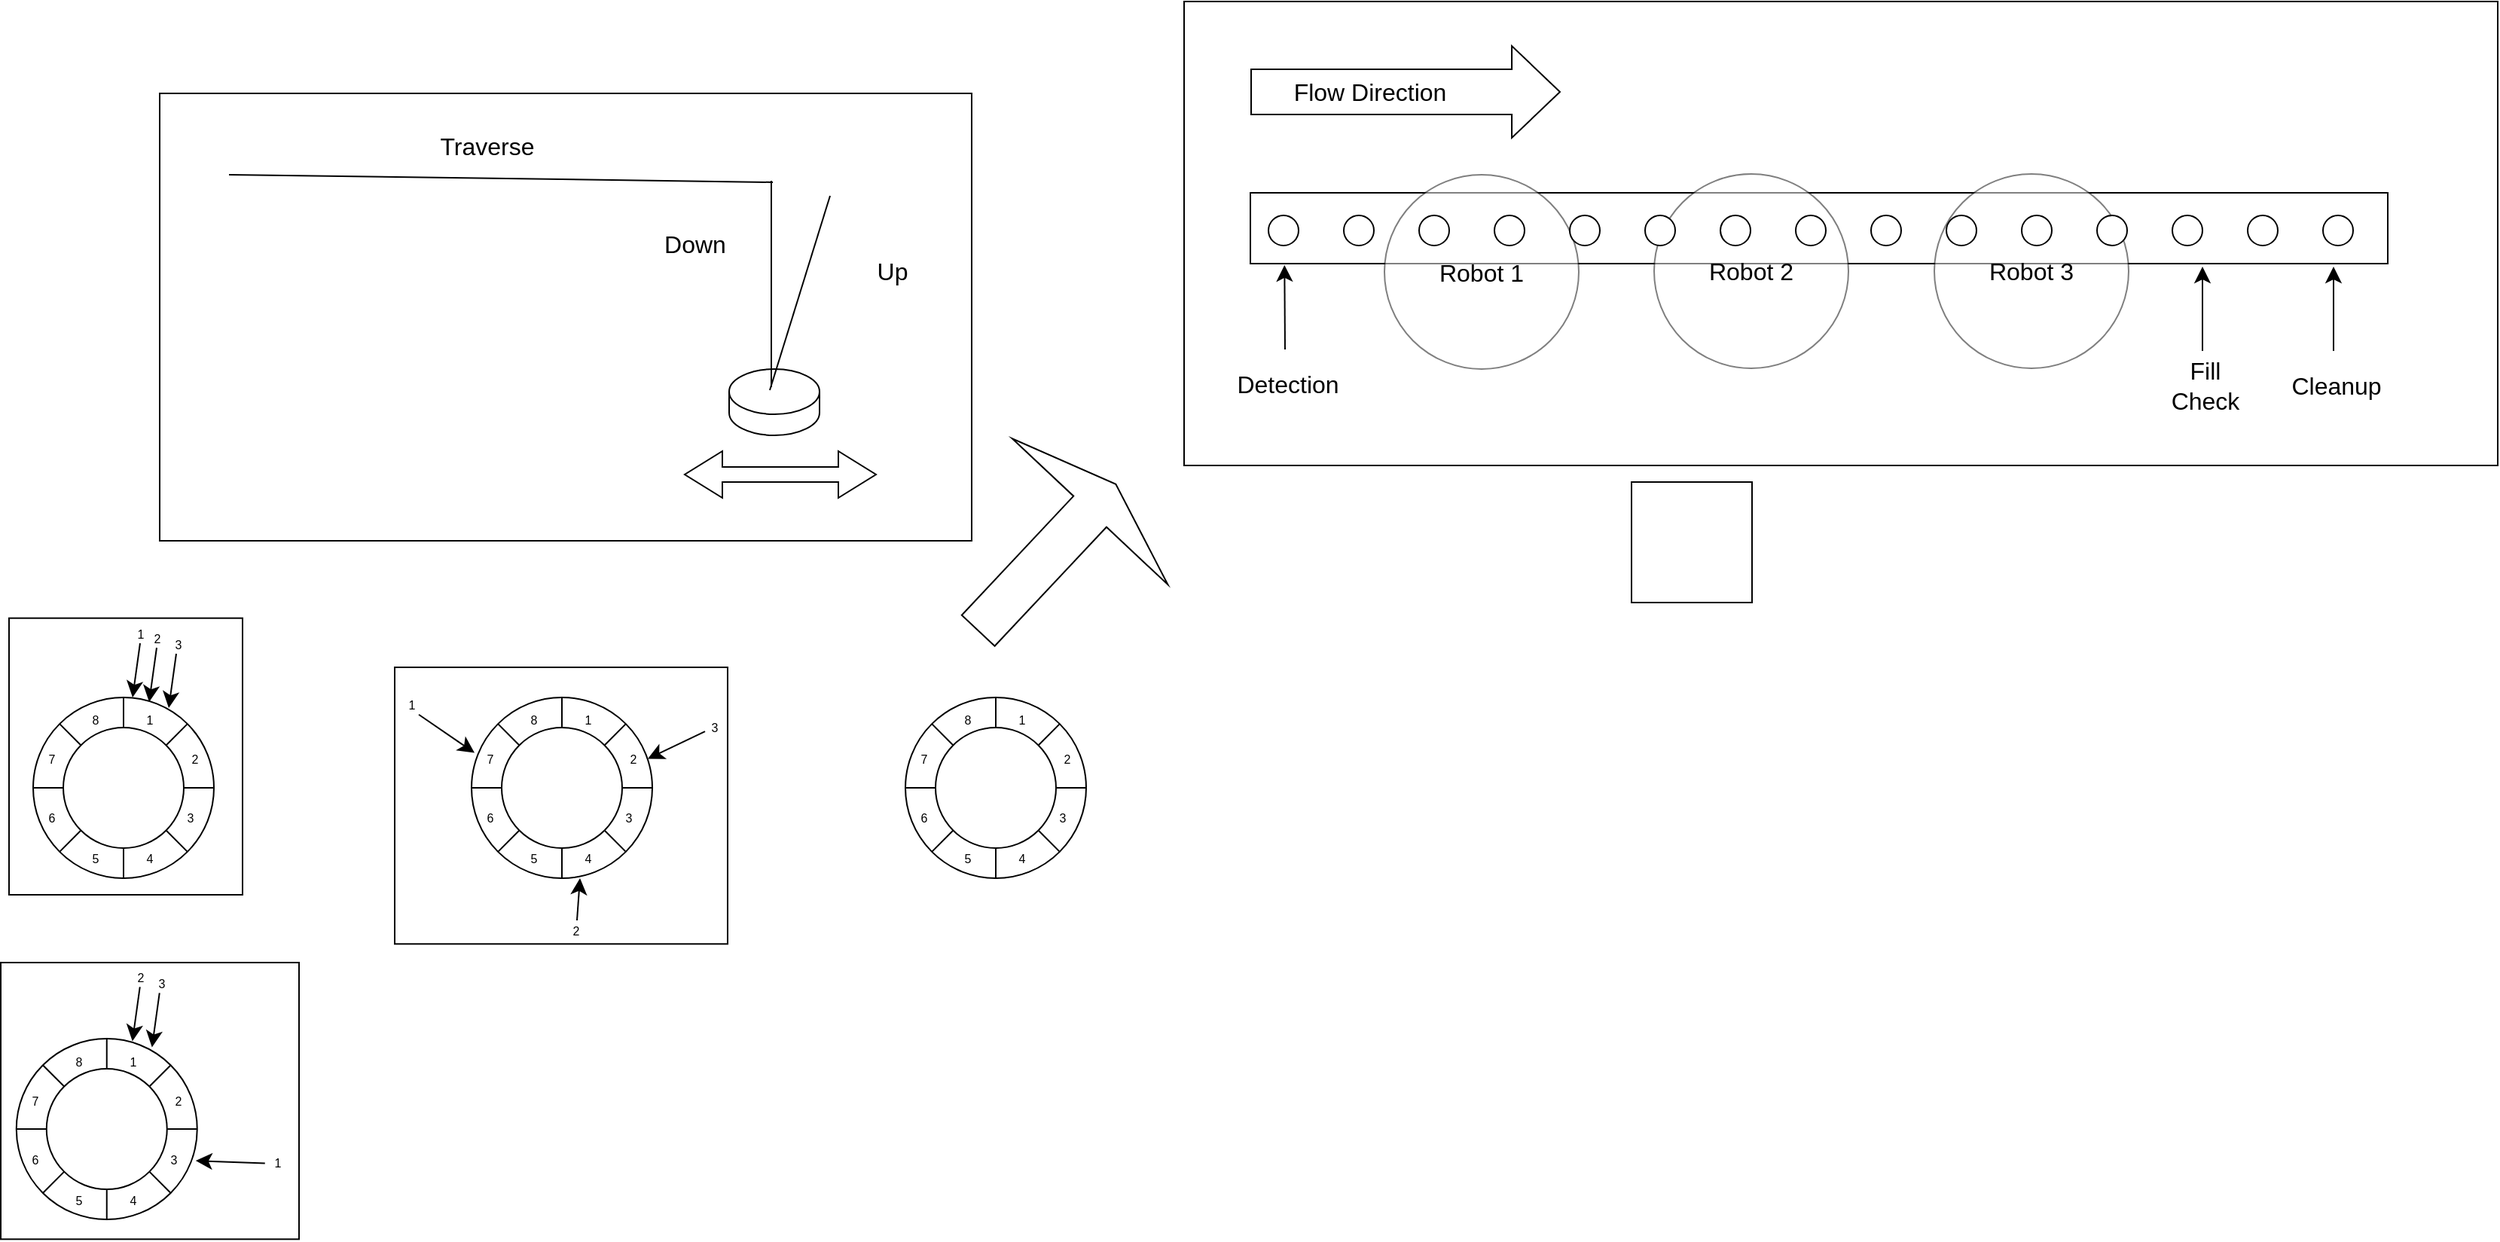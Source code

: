 <mxfile version="21.6.5" type="device">
  <diagram name="Page-1" id="5Xli3TA7FPF2vmAdpTPI">
    <mxGraphModel dx="1715" dy="966" grid="0" gridSize="10" guides="1" tooltips="1" connect="1" arrows="1" fold="1" page="0" pageScale="1" pageWidth="1100" pageHeight="850" math="0" shadow="0">
      <root>
        <mxCell id="0" />
        <mxCell id="1" parent="0" />
        <mxCell id="8mlJLfbpaPkKjLBRqVDz-180" value="" style="rounded=0;whiteSpace=wrap;html=1;fontSize=16;fillColor=#FFFFFF;" vertex="1" parent="1">
          <mxGeometry x="-351" y="-1" width="539" height="297" as="geometry" />
        </mxCell>
        <mxCell id="8mlJLfbpaPkKjLBRqVDz-178" value="" style="rounded=0;whiteSpace=wrap;html=1;fontSize=16;fillColor=#ffffff;" vertex="1" parent="1">
          <mxGeometry x="-195" y="380" width="221" height="183.65" as="geometry" />
        </mxCell>
        <mxCell id="8mlJLfbpaPkKjLBRqVDz-177" value="" style="rounded=0;whiteSpace=wrap;html=1;fontSize=16;fillColor=#ffffff;" vertex="1" parent="1">
          <mxGeometry x="-456.5" y="576" width="198" height="183.65" as="geometry" />
        </mxCell>
        <mxCell id="8mlJLfbpaPkKjLBRqVDz-176" value="" style="rounded=0;whiteSpace=wrap;html=1;fontSize=16;fillColor=#ffffff;" vertex="1" parent="1">
          <mxGeometry x="-451" y="347.35" width="155" height="183.65" as="geometry" />
        </mxCell>
        <mxCell id="8mlJLfbpaPkKjLBRqVDz-175" value="" style="rounded=0;whiteSpace=wrap;html=1;fontSize=16;" vertex="1" parent="1">
          <mxGeometry x="329" y="-62" width="872" height="308" as="geometry" />
        </mxCell>
        <mxCell id="8mlJLfbpaPkKjLBRqVDz-2" value="" style="ellipse;whiteSpace=wrap;html=1;aspect=fixed;fontSize=16;" vertex="1" parent="1">
          <mxGeometry x="-435" y="400" width="120" height="120" as="geometry" />
        </mxCell>
        <mxCell id="8j5Ed2XjUoe-OwGtXJB8-7" value="" style="shape=cylinder3;whiteSpace=wrap;html=1;boundedLbl=1;backgroundOutline=1;size=15;fontSize=16;fillColor=#FFFFFF;strokeColor=#000000;" parent="1" vertex="1">
          <mxGeometry x="27" y="182" width="60" height="44" as="geometry" />
        </mxCell>
        <mxCell id="8j5Ed2XjUoe-OwGtXJB8-1" value="" style="endArrow=none;html=1;rounded=0;fontSize=12;startSize=8;endSize=8;curved=1;strokeColor=#000000;" parent="1" edge="1">
          <mxGeometry width="50" height="50" relative="1" as="geometry">
            <mxPoint x="-305" y="53" as="sourcePoint" />
            <mxPoint x="56" y="58" as="targetPoint" />
          </mxGeometry>
        </mxCell>
        <mxCell id="8j5Ed2XjUoe-OwGtXJB8-2" value="" style="endArrow=none;html=1;rounded=0;fontSize=12;startSize=8;endSize=8;curved=1;strokeColor=#000000;" parent="1" edge="1">
          <mxGeometry width="50" height="50" relative="1" as="geometry">
            <mxPoint x="55" y="194" as="sourcePoint" />
            <mxPoint x="55" y="57" as="targetPoint" />
          </mxGeometry>
        </mxCell>
        <mxCell id="8j5Ed2XjUoe-OwGtXJB8-3" value="" style="endArrow=none;html=1;rounded=0;fontSize=12;startSize=8;endSize=8;curved=1;strokeColor=#000000;" parent="1" edge="1">
          <mxGeometry width="50" height="50" relative="1" as="geometry">
            <mxPoint x="54" y="196" as="sourcePoint" />
            <mxPoint x="94" y="67" as="targetPoint" />
          </mxGeometry>
        </mxCell>
        <mxCell id="8j5Ed2XjUoe-OwGtXJB8-4" value="Traverse" style="text;html=1;align=center;verticalAlign=middle;whiteSpace=wrap;rounded=0;fontSize=16;fontColor=#000000;" parent="1" vertex="1">
          <mxGeometry x="-195" y="19" width="123" height="30" as="geometry" />
        </mxCell>
        <mxCell id="8j5Ed2XjUoe-OwGtXJB8-5" value="Down" style="text;html=1;align=center;verticalAlign=middle;whiteSpace=wrap;rounded=0;fontSize=16;fontColor=#000000;" parent="1" vertex="1">
          <mxGeometry x="-57" y="84" width="123" height="30" as="geometry" />
        </mxCell>
        <mxCell id="8j5Ed2XjUoe-OwGtXJB8-6" value="Up" style="text;html=1;align=center;verticalAlign=middle;whiteSpace=wrap;rounded=0;fontSize=16;fontColor=#000000;" parent="1" vertex="1">
          <mxGeometry x="74" y="102" width="123" height="30" as="geometry" />
        </mxCell>
        <mxCell id="8j5Ed2XjUoe-OwGtXJB8-8" value="" style="shape=flexArrow;endArrow=classic;startArrow=classic;html=1;rounded=0;fontSize=12;startSize=8;endSize=8;curved=1;strokeColor=#000000;" parent="1" edge="1">
          <mxGeometry width="100" height="100" relative="1" as="geometry">
            <mxPoint x="-3" y="252" as="sourcePoint" />
            <mxPoint x="125" y="252" as="targetPoint" />
          </mxGeometry>
        </mxCell>
        <mxCell id="8mlJLfbpaPkKjLBRqVDz-1" value="" style="ellipse;whiteSpace=wrap;html=1;aspect=fixed;fontSize=16;" vertex="1" parent="1">
          <mxGeometry x="-415" y="420" width="80" height="80" as="geometry" />
        </mxCell>
        <mxCell id="8mlJLfbpaPkKjLBRqVDz-3" value="" style="endArrow=none;html=1;rounded=0;fontSize=12;startSize=8;endSize=8;curved=1;" edge="1" parent="1" source="8mlJLfbpaPkKjLBRqVDz-1">
          <mxGeometry width="50" height="50" relative="1" as="geometry">
            <mxPoint x="-425" y="450" as="sourcePoint" />
            <mxPoint x="-375" y="400" as="targetPoint" />
          </mxGeometry>
        </mxCell>
        <mxCell id="8mlJLfbpaPkKjLBRqVDz-4" style="edgeStyle=none;curved=1;rounded=0;orthogonalLoop=1;jettySize=auto;html=1;exitX=0.5;exitY=0;exitDx=0;exitDy=0;fontSize=12;startSize=8;endSize=8;" edge="1" parent="1" source="8mlJLfbpaPkKjLBRqVDz-2" target="8mlJLfbpaPkKjLBRqVDz-2">
          <mxGeometry relative="1" as="geometry" />
        </mxCell>
        <mxCell id="8mlJLfbpaPkKjLBRqVDz-5" value="" style="endArrow=none;html=1;rounded=0;fontSize=12;startSize=8;endSize=8;curved=1;entryX=1;entryY=0;entryDx=0;entryDy=0;exitX=1;exitY=0;exitDx=0;exitDy=0;" edge="1" parent="1" source="8mlJLfbpaPkKjLBRqVDz-1" target="8mlJLfbpaPkKjLBRqVDz-2">
          <mxGeometry width="50" height="50" relative="1" as="geometry">
            <mxPoint x="-365" y="430" as="sourcePoint" />
            <mxPoint x="-365" y="410" as="targetPoint" />
          </mxGeometry>
        </mxCell>
        <mxCell id="8mlJLfbpaPkKjLBRqVDz-6" value="" style="endArrow=none;html=1;rounded=0;fontSize=12;startSize=8;endSize=8;curved=1;exitX=1;exitY=0.5;exitDx=0;exitDy=0;entryX=1;entryY=0.5;entryDx=0;entryDy=0;" edge="1" parent="1" source="8mlJLfbpaPkKjLBRqVDz-1" target="8mlJLfbpaPkKjLBRqVDz-2">
          <mxGeometry width="50" height="50" relative="1" as="geometry">
            <mxPoint x="-355" y="440" as="sourcePoint" />
            <mxPoint x="-355" y="420" as="targetPoint" />
          </mxGeometry>
        </mxCell>
        <mxCell id="8mlJLfbpaPkKjLBRqVDz-7" value="" style="endArrow=none;html=1;rounded=0;fontSize=12;startSize=8;endSize=8;curved=1;exitX=0.5;exitY=1;exitDx=0;exitDy=0;entryX=0.5;entryY=1;entryDx=0;entryDy=0;" edge="1" parent="1" source="8mlJLfbpaPkKjLBRqVDz-2" target="8mlJLfbpaPkKjLBRqVDz-1">
          <mxGeometry width="50" height="50" relative="1" as="geometry">
            <mxPoint x="-345" y="450" as="sourcePoint" />
            <mxPoint x="-345" y="430" as="targetPoint" />
          </mxGeometry>
        </mxCell>
        <mxCell id="8mlJLfbpaPkKjLBRqVDz-8" value="" style="endArrow=none;html=1;rounded=0;fontSize=12;startSize=8;endSize=8;curved=1;exitX=1;exitY=1;exitDx=0;exitDy=0;" edge="1" parent="1" source="8mlJLfbpaPkKjLBRqVDz-2" target="8mlJLfbpaPkKjLBRqVDz-1">
          <mxGeometry width="50" height="50" relative="1" as="geometry">
            <mxPoint x="-335" y="460" as="sourcePoint" />
            <mxPoint x="-335" y="440" as="targetPoint" />
          </mxGeometry>
        </mxCell>
        <mxCell id="8mlJLfbpaPkKjLBRqVDz-9" value="" style="endArrow=none;html=1;rounded=0;fontSize=12;startSize=8;endSize=8;curved=1;entryX=0;entryY=1;entryDx=0;entryDy=0;exitX=0;exitY=1;exitDx=0;exitDy=0;" edge="1" parent="1" source="8mlJLfbpaPkKjLBRqVDz-1" target="8mlJLfbpaPkKjLBRqVDz-2">
          <mxGeometry width="50" height="50" relative="1" as="geometry">
            <mxPoint x="-325" y="470" as="sourcePoint" />
            <mxPoint x="-325" y="450" as="targetPoint" />
          </mxGeometry>
        </mxCell>
        <mxCell id="8mlJLfbpaPkKjLBRqVDz-10" value="" style="endArrow=none;html=1;rounded=0;fontSize=12;startSize=8;endSize=8;curved=1;entryX=0;entryY=0.5;entryDx=0;entryDy=0;exitX=0;exitY=0.5;exitDx=0;exitDy=0;" edge="1" parent="1" source="8mlJLfbpaPkKjLBRqVDz-2" target="8mlJLfbpaPkKjLBRqVDz-1">
          <mxGeometry width="50" height="50" relative="1" as="geometry">
            <mxPoint x="-315" y="480" as="sourcePoint" />
            <mxPoint x="-315" y="460" as="targetPoint" />
          </mxGeometry>
        </mxCell>
        <mxCell id="8mlJLfbpaPkKjLBRqVDz-11" value="" style="endArrow=none;html=1;rounded=0;fontSize=12;startSize=8;endSize=8;curved=1;entryX=0;entryY=0;entryDx=0;entryDy=0;" edge="1" parent="1" source="8mlJLfbpaPkKjLBRqVDz-1" target="8mlJLfbpaPkKjLBRqVDz-2">
          <mxGeometry width="50" height="50" relative="1" as="geometry">
            <mxPoint x="-305" y="490" as="sourcePoint" />
            <mxPoint x="-305" y="470" as="targetPoint" />
          </mxGeometry>
        </mxCell>
        <mxCell id="8mlJLfbpaPkKjLBRqVDz-12" value="" style="endArrow=classic;html=1;rounded=0;fontSize=12;startSize=8;endSize=8;curved=1;strokeColor=#000000;" edge="1" parent="1">
          <mxGeometry width="50" height="50" relative="1" as="geometry">
            <mxPoint x="-364" y="364" as="sourcePoint" />
            <mxPoint x="-369" y="400" as="targetPoint" />
          </mxGeometry>
        </mxCell>
        <mxCell id="8mlJLfbpaPkKjLBRqVDz-124" value="1" style="edgeLabel;html=1;align=center;verticalAlign=middle;resizable=0;points=[];fontSize=8;fontColor=#000000;labelBackgroundColor=#ffffff;" vertex="1" connectable="0" parent="8mlJLfbpaPkKjLBRqVDz-12">
          <mxGeometry x="-0.63" relative="1" as="geometry">
            <mxPoint x="1" y="-13" as="offset" />
          </mxGeometry>
        </mxCell>
        <mxCell id="8mlJLfbpaPkKjLBRqVDz-13" value="" style="endArrow=classic;html=1;rounded=0;fontSize=12;startSize=8;endSize=8;curved=1;strokeColor=#000000;" edge="1" parent="1">
          <mxGeometry width="50" height="50" relative="1" as="geometry">
            <mxPoint x="-353" y="367" as="sourcePoint" />
            <mxPoint x="-358" y="403" as="targetPoint" />
          </mxGeometry>
        </mxCell>
        <mxCell id="8mlJLfbpaPkKjLBRqVDz-123" value="2" style="edgeLabel;html=1;align=center;verticalAlign=middle;resizable=0;points=[];fontSize=8;fontColor=#000000;labelBackgroundColor=#ffffff;" vertex="1" connectable="0" parent="8mlJLfbpaPkKjLBRqVDz-13">
          <mxGeometry x="-0.707" relative="1" as="geometry">
            <mxPoint x="1" y="-12" as="offset" />
          </mxGeometry>
        </mxCell>
        <mxCell id="8mlJLfbpaPkKjLBRqVDz-14" value="" style="endArrow=classic;html=1;rounded=0;fontSize=12;startSize=8;endSize=8;curved=1;strokeColor=#000000;" edge="1" parent="1">
          <mxGeometry width="50" height="50" relative="1" as="geometry">
            <mxPoint x="-340" y="371" as="sourcePoint" />
            <mxPoint x="-345" y="407" as="targetPoint" />
          </mxGeometry>
        </mxCell>
        <mxCell id="8mlJLfbpaPkKjLBRqVDz-91" value="3" style="edgeLabel;html=1;align=center;verticalAlign=middle;resizable=0;points=[];fontSize=8;fontColor=#000000;labelBackgroundColor=#ffffff;" vertex="1" connectable="0" parent="8mlJLfbpaPkKjLBRqVDz-14">
          <mxGeometry x="-0.514" relative="1" as="geometry">
            <mxPoint x="2" y="-15" as="offset" />
          </mxGeometry>
        </mxCell>
        <mxCell id="8mlJLfbpaPkKjLBRqVDz-15" value="&lt;p style=&quot;line-height: 100%;&quot;&gt;&lt;font style=&quot;font-size: 8px;&quot;&gt;1&lt;/font&gt;&lt;/p&gt;" style="text;html=1;strokeColor=none;fillColor=none;align=center;verticalAlign=middle;whiteSpace=wrap;rounded=0;fontSize=16;" vertex="1" parent="1">
          <mxGeometry x="-370" y="403" width="25" height="22" as="geometry" />
        </mxCell>
        <mxCell id="8mlJLfbpaPkKjLBRqVDz-16" value="&lt;p style=&quot;line-height: 100%;&quot;&gt;&lt;font style=&quot;font-size: 8px;&quot;&gt;2&lt;/font&gt;&lt;/p&gt;" style="text;html=1;strokeColor=none;fillColor=none;align=center;verticalAlign=middle;whiteSpace=wrap;rounded=0;fontSize=16;" vertex="1" parent="1">
          <mxGeometry x="-340" y="429" width="25" height="22" as="geometry" />
        </mxCell>
        <mxCell id="8mlJLfbpaPkKjLBRqVDz-17" value="&lt;p style=&quot;line-height: 100%;&quot;&gt;&lt;font style=&quot;font-size: 8px;&quot;&gt;3&lt;/font&gt;&lt;/p&gt;" style="text;html=1;strokeColor=none;fillColor=none;align=center;verticalAlign=middle;whiteSpace=wrap;rounded=0;fontSize=16;" vertex="1" parent="1">
          <mxGeometry x="-343" y="468" width="25" height="22" as="geometry" />
        </mxCell>
        <mxCell id="8mlJLfbpaPkKjLBRqVDz-18" value="&lt;p style=&quot;line-height: 100%;&quot;&gt;&lt;font style=&quot;font-size: 8px;&quot;&gt;4&lt;/font&gt;&lt;/p&gt;" style="text;html=1;strokeColor=none;fillColor=none;align=center;verticalAlign=middle;whiteSpace=wrap;rounded=0;fontSize=16;" vertex="1" parent="1">
          <mxGeometry x="-370" y="495" width="25" height="22" as="geometry" />
        </mxCell>
        <mxCell id="8mlJLfbpaPkKjLBRqVDz-19" value="&lt;p style=&quot;line-height: 100%;&quot;&gt;&lt;font style=&quot;font-size: 8px;&quot;&gt;5&lt;/font&gt;&lt;/p&gt;" style="text;html=1;strokeColor=none;fillColor=none;align=center;verticalAlign=middle;whiteSpace=wrap;rounded=0;fontSize=16;" vertex="1" parent="1">
          <mxGeometry x="-406" y="495" width="25" height="22" as="geometry" />
        </mxCell>
        <mxCell id="8mlJLfbpaPkKjLBRqVDz-20" value="&lt;p style=&quot;line-height: 100%;&quot;&gt;&lt;font style=&quot;font-size: 8px;&quot;&gt;6&lt;/font&gt;&lt;/p&gt;" style="text;html=1;strokeColor=none;fillColor=none;align=center;verticalAlign=middle;whiteSpace=wrap;rounded=0;fontSize=16;" vertex="1" parent="1">
          <mxGeometry x="-435" y="468" width="25" height="22" as="geometry" />
        </mxCell>
        <mxCell id="8mlJLfbpaPkKjLBRqVDz-21" value="&lt;p style=&quot;line-height: 100%;&quot;&gt;&lt;font style=&quot;font-size: 8px;&quot;&gt;7&lt;/font&gt;&lt;/p&gt;" style="text;html=1;strokeColor=none;fillColor=none;align=center;verticalAlign=middle;whiteSpace=wrap;rounded=0;fontSize=16;" vertex="1" parent="1">
          <mxGeometry x="-435" y="429" width="25" height="22" as="geometry" />
        </mxCell>
        <mxCell id="8mlJLfbpaPkKjLBRqVDz-22" value="&lt;p style=&quot;line-height: 100%;&quot;&gt;&lt;font style=&quot;font-size: 8px;&quot;&gt;8&lt;/font&gt;&lt;/p&gt;" style="text;html=1;strokeColor=none;fillColor=none;align=center;verticalAlign=middle;whiteSpace=wrap;rounded=0;fontSize=16;" vertex="1" parent="1">
          <mxGeometry x="-406" y="403" width="25" height="22" as="geometry" />
        </mxCell>
        <mxCell id="8mlJLfbpaPkKjLBRqVDz-23" value="" style="ellipse;whiteSpace=wrap;html=1;aspect=fixed;fontSize=16;" vertex="1" parent="1">
          <mxGeometry x="-446.12" y="626.54" width="120" height="120" as="geometry" />
        </mxCell>
        <mxCell id="8mlJLfbpaPkKjLBRqVDz-24" value="" style="ellipse;whiteSpace=wrap;html=1;aspect=fixed;fontSize=16;" vertex="1" parent="1">
          <mxGeometry x="-426.12" y="646.54" width="80" height="80" as="geometry" />
        </mxCell>
        <mxCell id="8mlJLfbpaPkKjLBRqVDz-25" value="" style="endArrow=none;html=1;rounded=0;fontSize=12;startSize=8;endSize=8;curved=1;" edge="1" parent="1" source="8mlJLfbpaPkKjLBRqVDz-24">
          <mxGeometry width="50" height="50" relative="1" as="geometry">
            <mxPoint x="-436.12" y="676.54" as="sourcePoint" />
            <mxPoint x="-386.12" y="626.54" as="targetPoint" />
          </mxGeometry>
        </mxCell>
        <mxCell id="8mlJLfbpaPkKjLBRqVDz-27" value="" style="endArrow=none;html=1;rounded=0;fontSize=12;startSize=8;endSize=8;curved=1;entryX=1;entryY=0;entryDx=0;entryDy=0;exitX=1;exitY=0;exitDx=0;exitDy=0;" edge="1" parent="1" source="8mlJLfbpaPkKjLBRqVDz-24" target="8mlJLfbpaPkKjLBRqVDz-23">
          <mxGeometry width="50" height="50" relative="1" as="geometry">
            <mxPoint x="-376.12" y="656.54" as="sourcePoint" />
            <mxPoint x="-376.12" y="636.54" as="targetPoint" />
          </mxGeometry>
        </mxCell>
        <mxCell id="8mlJLfbpaPkKjLBRqVDz-28" value="" style="endArrow=none;html=1;rounded=0;fontSize=12;startSize=8;endSize=8;curved=1;exitX=1;exitY=0.5;exitDx=0;exitDy=0;entryX=1;entryY=0.5;entryDx=0;entryDy=0;" edge="1" parent="1" source="8mlJLfbpaPkKjLBRqVDz-24" target="8mlJLfbpaPkKjLBRqVDz-23">
          <mxGeometry width="50" height="50" relative="1" as="geometry">
            <mxPoint x="-366.12" y="666.54" as="sourcePoint" />
            <mxPoint x="-366.12" y="646.54" as="targetPoint" />
          </mxGeometry>
        </mxCell>
        <mxCell id="8mlJLfbpaPkKjLBRqVDz-29" value="" style="endArrow=none;html=1;rounded=0;fontSize=12;startSize=8;endSize=8;curved=1;exitX=0.5;exitY=1;exitDx=0;exitDy=0;entryX=0.5;entryY=1;entryDx=0;entryDy=0;" edge="1" parent="1" source="8mlJLfbpaPkKjLBRqVDz-23" target="8mlJLfbpaPkKjLBRqVDz-24">
          <mxGeometry width="50" height="50" relative="1" as="geometry">
            <mxPoint x="-356.12" y="676.54" as="sourcePoint" />
            <mxPoint x="-356.12" y="656.54" as="targetPoint" />
          </mxGeometry>
        </mxCell>
        <mxCell id="8mlJLfbpaPkKjLBRqVDz-30" value="" style="endArrow=none;html=1;rounded=0;fontSize=12;startSize=8;endSize=8;curved=1;exitX=1;exitY=1;exitDx=0;exitDy=0;" edge="1" parent="1" source="8mlJLfbpaPkKjLBRqVDz-23" target="8mlJLfbpaPkKjLBRqVDz-24">
          <mxGeometry width="50" height="50" relative="1" as="geometry">
            <mxPoint x="-346.12" y="686.54" as="sourcePoint" />
            <mxPoint x="-346.12" y="666.54" as="targetPoint" />
          </mxGeometry>
        </mxCell>
        <mxCell id="8mlJLfbpaPkKjLBRqVDz-31" value="" style="endArrow=none;html=1;rounded=0;fontSize=12;startSize=8;endSize=8;curved=1;entryX=0;entryY=1;entryDx=0;entryDy=0;exitX=0;exitY=1;exitDx=0;exitDy=0;" edge="1" parent="1" source="8mlJLfbpaPkKjLBRqVDz-24" target="8mlJLfbpaPkKjLBRqVDz-23">
          <mxGeometry width="50" height="50" relative="1" as="geometry">
            <mxPoint x="-336.12" y="696.54" as="sourcePoint" />
            <mxPoint x="-336.12" y="676.54" as="targetPoint" />
          </mxGeometry>
        </mxCell>
        <mxCell id="8mlJLfbpaPkKjLBRqVDz-32" value="" style="endArrow=none;html=1;rounded=0;fontSize=12;startSize=8;endSize=8;curved=1;entryX=0;entryY=0.5;entryDx=0;entryDy=0;exitX=0;exitY=0.5;exitDx=0;exitDy=0;" edge="1" parent="1" source="8mlJLfbpaPkKjLBRqVDz-23" target="8mlJLfbpaPkKjLBRqVDz-24">
          <mxGeometry width="50" height="50" relative="1" as="geometry">
            <mxPoint x="-326.12" y="706.54" as="sourcePoint" />
            <mxPoint x="-326.12" y="686.54" as="targetPoint" />
          </mxGeometry>
        </mxCell>
        <mxCell id="8mlJLfbpaPkKjLBRqVDz-33" value="" style="endArrow=none;html=1;rounded=0;fontSize=12;startSize=8;endSize=8;curved=1;entryX=0;entryY=0;entryDx=0;entryDy=0;" edge="1" parent="1" source="8mlJLfbpaPkKjLBRqVDz-24" target="8mlJLfbpaPkKjLBRqVDz-23">
          <mxGeometry width="50" height="50" relative="1" as="geometry">
            <mxPoint x="-316.12" y="716.54" as="sourcePoint" />
            <mxPoint x="-316.12" y="696.54" as="targetPoint" />
          </mxGeometry>
        </mxCell>
        <mxCell id="8mlJLfbpaPkKjLBRqVDz-37" value="&lt;p style=&quot;line-height: 100%;&quot;&gt;&lt;font style=&quot;font-size: 8px;&quot;&gt;1&lt;/font&gt;&lt;/p&gt;" style="text;html=1;strokeColor=none;fillColor=none;align=center;verticalAlign=middle;whiteSpace=wrap;rounded=0;fontSize=16;" vertex="1" parent="1">
          <mxGeometry x="-381.12" y="629.54" width="25" height="22" as="geometry" />
        </mxCell>
        <mxCell id="8mlJLfbpaPkKjLBRqVDz-38" value="&lt;p style=&quot;line-height: 100%;&quot;&gt;&lt;font style=&quot;font-size: 8px;&quot;&gt;2&lt;/font&gt;&lt;/p&gt;" style="text;html=1;strokeColor=none;fillColor=none;align=center;verticalAlign=middle;whiteSpace=wrap;rounded=0;fontSize=16;" vertex="1" parent="1">
          <mxGeometry x="-351.12" y="655.54" width="25" height="22" as="geometry" />
        </mxCell>
        <mxCell id="8mlJLfbpaPkKjLBRqVDz-39" value="&lt;p style=&quot;line-height: 100%;&quot;&gt;&lt;font style=&quot;font-size: 8px;&quot;&gt;3&lt;/font&gt;&lt;/p&gt;" style="text;html=1;strokeColor=none;fillColor=none;align=center;verticalAlign=middle;whiteSpace=wrap;rounded=0;fontSize=16;" vertex="1" parent="1">
          <mxGeometry x="-354.12" y="694.54" width="25" height="22" as="geometry" />
        </mxCell>
        <mxCell id="8mlJLfbpaPkKjLBRqVDz-40" value="&lt;p style=&quot;line-height: 100%;&quot;&gt;&lt;font style=&quot;font-size: 8px;&quot;&gt;4&lt;/font&gt;&lt;/p&gt;" style="text;html=1;strokeColor=none;fillColor=none;align=center;verticalAlign=middle;whiteSpace=wrap;rounded=0;fontSize=16;" vertex="1" parent="1">
          <mxGeometry x="-381.12" y="721.54" width="25" height="22" as="geometry" />
        </mxCell>
        <mxCell id="8mlJLfbpaPkKjLBRqVDz-41" value="&lt;p style=&quot;line-height: 100%;&quot;&gt;&lt;font style=&quot;font-size: 8px;&quot;&gt;5&lt;/font&gt;&lt;/p&gt;" style="text;html=1;strokeColor=none;fillColor=none;align=center;verticalAlign=middle;whiteSpace=wrap;rounded=0;fontSize=16;" vertex="1" parent="1">
          <mxGeometry x="-417.12" y="721.54" width="25" height="22" as="geometry" />
        </mxCell>
        <mxCell id="8mlJLfbpaPkKjLBRqVDz-42" value="&lt;p style=&quot;line-height: 100%;&quot;&gt;&lt;font style=&quot;font-size: 8px;&quot;&gt;6&lt;/font&gt;&lt;/p&gt;" style="text;html=1;strokeColor=none;fillColor=none;align=center;verticalAlign=middle;whiteSpace=wrap;rounded=0;fontSize=16;" vertex="1" parent="1">
          <mxGeometry x="-446.12" y="694.54" width="25" height="22" as="geometry" />
        </mxCell>
        <mxCell id="8mlJLfbpaPkKjLBRqVDz-43" value="&lt;p style=&quot;line-height: 100%;&quot;&gt;&lt;font style=&quot;font-size: 8px;&quot;&gt;7&lt;/font&gt;&lt;/p&gt;" style="text;html=1;strokeColor=none;fillColor=none;align=center;verticalAlign=middle;whiteSpace=wrap;rounded=0;fontSize=16;" vertex="1" parent="1">
          <mxGeometry x="-446.12" y="655.54" width="25" height="22" as="geometry" />
        </mxCell>
        <mxCell id="8mlJLfbpaPkKjLBRqVDz-44" value="&lt;p style=&quot;line-height: 100%;&quot;&gt;&lt;font style=&quot;font-size: 8px;&quot;&gt;8&lt;/font&gt;&lt;/p&gt;" style="text;html=1;strokeColor=none;fillColor=none;align=center;verticalAlign=middle;whiteSpace=wrap;rounded=0;fontSize=16;" vertex="1" parent="1">
          <mxGeometry x="-417.12" y="629.54" width="25" height="22" as="geometry" />
        </mxCell>
        <mxCell id="8mlJLfbpaPkKjLBRqVDz-45" value="" style="ellipse;whiteSpace=wrap;html=1;aspect=fixed;fontSize=16;" vertex="1" parent="1">
          <mxGeometry x="-144" y="400" width="120" height="120" as="geometry" />
        </mxCell>
        <mxCell id="8mlJLfbpaPkKjLBRqVDz-46" value="" style="ellipse;whiteSpace=wrap;html=1;aspect=fixed;fontSize=16;" vertex="1" parent="1">
          <mxGeometry x="-124" y="420" width="80" height="80" as="geometry" />
        </mxCell>
        <mxCell id="8mlJLfbpaPkKjLBRqVDz-47" value="" style="endArrow=none;html=1;rounded=0;fontSize=12;startSize=8;endSize=8;curved=1;" edge="1" parent="1" source="8mlJLfbpaPkKjLBRqVDz-46">
          <mxGeometry width="50" height="50" relative="1" as="geometry">
            <mxPoint x="-134" y="450" as="sourcePoint" />
            <mxPoint x="-84" y="400" as="targetPoint" />
          </mxGeometry>
        </mxCell>
        <mxCell id="8mlJLfbpaPkKjLBRqVDz-49" value="" style="endArrow=none;html=1;rounded=0;fontSize=12;startSize=8;endSize=8;curved=1;entryX=1;entryY=0;entryDx=0;entryDy=0;exitX=1;exitY=0;exitDx=0;exitDy=0;" edge="1" parent="1" source="8mlJLfbpaPkKjLBRqVDz-46" target="8mlJLfbpaPkKjLBRqVDz-45">
          <mxGeometry width="50" height="50" relative="1" as="geometry">
            <mxPoint x="-74" y="430" as="sourcePoint" />
            <mxPoint x="-74" y="410" as="targetPoint" />
          </mxGeometry>
        </mxCell>
        <mxCell id="8mlJLfbpaPkKjLBRqVDz-50" value="" style="endArrow=none;html=1;rounded=0;fontSize=12;startSize=8;endSize=8;curved=1;exitX=1;exitY=0.5;exitDx=0;exitDy=0;entryX=1;entryY=0.5;entryDx=0;entryDy=0;" edge="1" parent="1" source="8mlJLfbpaPkKjLBRqVDz-46" target="8mlJLfbpaPkKjLBRqVDz-45">
          <mxGeometry width="50" height="50" relative="1" as="geometry">
            <mxPoint x="-64" y="440" as="sourcePoint" />
            <mxPoint x="-64" y="420" as="targetPoint" />
          </mxGeometry>
        </mxCell>
        <mxCell id="8mlJLfbpaPkKjLBRqVDz-51" value="" style="endArrow=none;html=1;rounded=0;fontSize=12;startSize=8;endSize=8;curved=1;exitX=0.5;exitY=1;exitDx=0;exitDy=0;entryX=0.5;entryY=1;entryDx=0;entryDy=0;" edge="1" parent="1" source="8mlJLfbpaPkKjLBRqVDz-45" target="8mlJLfbpaPkKjLBRqVDz-46">
          <mxGeometry width="50" height="50" relative="1" as="geometry">
            <mxPoint x="-54" y="450" as="sourcePoint" />
            <mxPoint x="-54" y="430" as="targetPoint" />
          </mxGeometry>
        </mxCell>
        <mxCell id="8mlJLfbpaPkKjLBRqVDz-52" value="" style="endArrow=none;html=1;rounded=0;fontSize=12;startSize=8;endSize=8;curved=1;exitX=1;exitY=1;exitDx=0;exitDy=0;" edge="1" parent="1" source="8mlJLfbpaPkKjLBRqVDz-45" target="8mlJLfbpaPkKjLBRqVDz-46">
          <mxGeometry width="50" height="50" relative="1" as="geometry">
            <mxPoint x="-44" y="460" as="sourcePoint" />
            <mxPoint x="-44" y="440" as="targetPoint" />
          </mxGeometry>
        </mxCell>
        <mxCell id="8mlJLfbpaPkKjLBRqVDz-53" value="" style="endArrow=none;html=1;rounded=0;fontSize=12;startSize=8;endSize=8;curved=1;entryX=0;entryY=1;entryDx=0;entryDy=0;exitX=0;exitY=1;exitDx=0;exitDy=0;" edge="1" parent="1" source="8mlJLfbpaPkKjLBRqVDz-46" target="8mlJLfbpaPkKjLBRqVDz-45">
          <mxGeometry width="50" height="50" relative="1" as="geometry">
            <mxPoint x="-34" y="470" as="sourcePoint" />
            <mxPoint x="-34" y="450" as="targetPoint" />
          </mxGeometry>
        </mxCell>
        <mxCell id="8mlJLfbpaPkKjLBRqVDz-54" value="" style="endArrow=none;html=1;rounded=0;fontSize=12;startSize=8;endSize=8;curved=1;entryX=0;entryY=0.5;entryDx=0;entryDy=0;exitX=0;exitY=0.5;exitDx=0;exitDy=0;" edge="1" parent="1" source="8mlJLfbpaPkKjLBRqVDz-45" target="8mlJLfbpaPkKjLBRqVDz-46">
          <mxGeometry width="50" height="50" relative="1" as="geometry">
            <mxPoint x="-24" y="480" as="sourcePoint" />
            <mxPoint x="-24" y="460" as="targetPoint" />
          </mxGeometry>
        </mxCell>
        <mxCell id="8mlJLfbpaPkKjLBRqVDz-55" value="" style="endArrow=none;html=1;rounded=0;fontSize=12;startSize=8;endSize=8;curved=1;entryX=0;entryY=0;entryDx=0;entryDy=0;" edge="1" parent="1" source="8mlJLfbpaPkKjLBRqVDz-46" target="8mlJLfbpaPkKjLBRqVDz-45">
          <mxGeometry width="50" height="50" relative="1" as="geometry">
            <mxPoint x="-14" y="490" as="sourcePoint" />
            <mxPoint x="-14" y="470" as="targetPoint" />
          </mxGeometry>
        </mxCell>
        <mxCell id="8mlJLfbpaPkKjLBRqVDz-59" value="&lt;p style=&quot;line-height: 100%;&quot;&gt;&lt;font style=&quot;font-size: 8px;&quot;&gt;1&lt;/font&gt;&lt;/p&gt;" style="text;html=1;strokeColor=none;fillColor=none;align=center;verticalAlign=middle;whiteSpace=wrap;rounded=0;fontSize=16;" vertex="1" parent="1">
          <mxGeometry x="-79" y="403" width="25" height="22" as="geometry" />
        </mxCell>
        <mxCell id="8mlJLfbpaPkKjLBRqVDz-60" value="&lt;p style=&quot;line-height: 100%;&quot;&gt;&lt;font style=&quot;font-size: 8px;&quot;&gt;2&lt;/font&gt;&lt;/p&gt;" style="text;html=1;strokeColor=none;fillColor=none;align=center;verticalAlign=middle;whiteSpace=wrap;rounded=0;fontSize=16;" vertex="1" parent="1">
          <mxGeometry x="-49" y="429" width="25" height="22" as="geometry" />
        </mxCell>
        <mxCell id="8mlJLfbpaPkKjLBRqVDz-61" value="&lt;p style=&quot;line-height: 100%;&quot;&gt;&lt;font style=&quot;font-size: 8px;&quot;&gt;3&lt;/font&gt;&lt;/p&gt;" style="text;html=1;strokeColor=none;fillColor=none;align=center;verticalAlign=middle;whiteSpace=wrap;rounded=0;fontSize=16;" vertex="1" parent="1">
          <mxGeometry x="-52" y="468" width="25" height="22" as="geometry" />
        </mxCell>
        <mxCell id="8mlJLfbpaPkKjLBRqVDz-62" value="&lt;p style=&quot;line-height: 100%;&quot;&gt;&lt;font style=&quot;font-size: 8px;&quot;&gt;4&lt;/font&gt;&lt;/p&gt;" style="text;html=1;strokeColor=none;fillColor=none;align=center;verticalAlign=middle;whiteSpace=wrap;rounded=0;fontSize=16;" vertex="1" parent="1">
          <mxGeometry x="-79" y="495" width="25" height="22" as="geometry" />
        </mxCell>
        <mxCell id="8mlJLfbpaPkKjLBRqVDz-63" value="&lt;p style=&quot;line-height: 100%;&quot;&gt;&lt;font style=&quot;font-size: 8px;&quot;&gt;5&lt;/font&gt;&lt;/p&gt;" style="text;html=1;strokeColor=none;fillColor=none;align=center;verticalAlign=middle;whiteSpace=wrap;rounded=0;fontSize=16;" vertex="1" parent="1">
          <mxGeometry x="-115" y="495" width="25" height="22" as="geometry" />
        </mxCell>
        <mxCell id="8mlJLfbpaPkKjLBRqVDz-64" value="&lt;p style=&quot;line-height: 100%;&quot;&gt;&lt;font style=&quot;font-size: 8px;&quot;&gt;6&lt;/font&gt;&lt;/p&gt;" style="text;html=1;strokeColor=none;fillColor=none;align=center;verticalAlign=middle;whiteSpace=wrap;rounded=0;fontSize=16;" vertex="1" parent="1">
          <mxGeometry x="-144" y="468" width="25" height="22" as="geometry" />
        </mxCell>
        <mxCell id="8mlJLfbpaPkKjLBRqVDz-65" value="&lt;p style=&quot;line-height: 100%;&quot;&gt;&lt;font style=&quot;font-size: 8px;&quot;&gt;7&lt;/font&gt;&lt;/p&gt;" style="text;html=1;strokeColor=none;fillColor=none;align=center;verticalAlign=middle;whiteSpace=wrap;rounded=0;fontSize=16;" vertex="1" parent="1">
          <mxGeometry x="-144" y="429" width="25" height="22" as="geometry" />
        </mxCell>
        <mxCell id="8mlJLfbpaPkKjLBRqVDz-66" value="&lt;p style=&quot;line-height: 100%;&quot;&gt;&lt;font style=&quot;font-size: 8px;&quot;&gt;8&lt;/font&gt;&lt;/p&gt;" style="text;html=1;strokeColor=none;fillColor=none;align=center;verticalAlign=middle;whiteSpace=wrap;rounded=0;fontSize=16;" vertex="1" parent="1">
          <mxGeometry x="-115" y="403" width="25" height="22" as="geometry" />
        </mxCell>
        <mxCell id="8mlJLfbpaPkKjLBRqVDz-67" value="" style="ellipse;whiteSpace=wrap;html=1;aspect=fixed;fontSize=16;" vertex="1" parent="1">
          <mxGeometry x="144" y="400" width="120" height="120" as="geometry" />
        </mxCell>
        <mxCell id="8mlJLfbpaPkKjLBRqVDz-68" value="" style="ellipse;whiteSpace=wrap;html=1;aspect=fixed;fontSize=16;" vertex="1" parent="1">
          <mxGeometry x="164" y="420" width="80" height="80" as="geometry" />
        </mxCell>
        <mxCell id="8mlJLfbpaPkKjLBRqVDz-69" value="" style="endArrow=none;html=1;rounded=0;fontSize=12;startSize=8;endSize=8;curved=1;" edge="1" parent="1" source="8mlJLfbpaPkKjLBRqVDz-68">
          <mxGeometry width="50" height="50" relative="1" as="geometry">
            <mxPoint x="154" y="450" as="sourcePoint" />
            <mxPoint x="204" y="400" as="targetPoint" />
          </mxGeometry>
        </mxCell>
        <mxCell id="8mlJLfbpaPkKjLBRqVDz-71" value="" style="endArrow=none;html=1;rounded=0;fontSize=12;startSize=8;endSize=8;curved=1;entryX=1;entryY=0;entryDx=0;entryDy=0;exitX=1;exitY=0;exitDx=0;exitDy=0;" edge="1" parent="1" source="8mlJLfbpaPkKjLBRqVDz-68" target="8mlJLfbpaPkKjLBRqVDz-67">
          <mxGeometry width="50" height="50" relative="1" as="geometry">
            <mxPoint x="214" y="430" as="sourcePoint" />
            <mxPoint x="214" y="410" as="targetPoint" />
          </mxGeometry>
        </mxCell>
        <mxCell id="8mlJLfbpaPkKjLBRqVDz-72" value="" style="endArrow=none;html=1;rounded=0;fontSize=12;startSize=8;endSize=8;curved=1;exitX=1;exitY=0.5;exitDx=0;exitDy=0;entryX=1;entryY=0.5;entryDx=0;entryDy=0;" edge="1" parent="1" source="8mlJLfbpaPkKjLBRqVDz-68" target="8mlJLfbpaPkKjLBRqVDz-67">
          <mxGeometry width="50" height="50" relative="1" as="geometry">
            <mxPoint x="224" y="440" as="sourcePoint" />
            <mxPoint x="224" y="420" as="targetPoint" />
          </mxGeometry>
        </mxCell>
        <mxCell id="8mlJLfbpaPkKjLBRqVDz-73" value="" style="endArrow=none;html=1;rounded=0;fontSize=12;startSize=8;endSize=8;curved=1;exitX=0.5;exitY=1;exitDx=0;exitDy=0;entryX=0.5;entryY=1;entryDx=0;entryDy=0;" edge="1" parent="1" source="8mlJLfbpaPkKjLBRqVDz-67" target="8mlJLfbpaPkKjLBRqVDz-68">
          <mxGeometry width="50" height="50" relative="1" as="geometry">
            <mxPoint x="234" y="450" as="sourcePoint" />
            <mxPoint x="234" y="430" as="targetPoint" />
          </mxGeometry>
        </mxCell>
        <mxCell id="8mlJLfbpaPkKjLBRqVDz-74" value="" style="endArrow=none;html=1;rounded=0;fontSize=12;startSize=8;endSize=8;curved=1;exitX=1;exitY=1;exitDx=0;exitDy=0;" edge="1" parent="1" source="8mlJLfbpaPkKjLBRqVDz-67" target="8mlJLfbpaPkKjLBRqVDz-68">
          <mxGeometry width="50" height="50" relative="1" as="geometry">
            <mxPoint x="244" y="460" as="sourcePoint" />
            <mxPoint x="244" y="440" as="targetPoint" />
          </mxGeometry>
        </mxCell>
        <mxCell id="8mlJLfbpaPkKjLBRqVDz-75" value="" style="endArrow=none;html=1;rounded=0;fontSize=12;startSize=8;endSize=8;curved=1;entryX=0;entryY=1;entryDx=0;entryDy=0;exitX=0;exitY=1;exitDx=0;exitDy=0;" edge="1" parent="1" source="8mlJLfbpaPkKjLBRqVDz-68" target="8mlJLfbpaPkKjLBRqVDz-67">
          <mxGeometry width="50" height="50" relative="1" as="geometry">
            <mxPoint x="254" y="470" as="sourcePoint" />
            <mxPoint x="254" y="450" as="targetPoint" />
          </mxGeometry>
        </mxCell>
        <mxCell id="8mlJLfbpaPkKjLBRqVDz-76" value="" style="endArrow=none;html=1;rounded=0;fontSize=12;startSize=8;endSize=8;curved=1;entryX=0;entryY=0.5;entryDx=0;entryDy=0;exitX=0;exitY=0.5;exitDx=0;exitDy=0;" edge="1" parent="1" source="8mlJLfbpaPkKjLBRqVDz-67" target="8mlJLfbpaPkKjLBRqVDz-68">
          <mxGeometry width="50" height="50" relative="1" as="geometry">
            <mxPoint x="264" y="480" as="sourcePoint" />
            <mxPoint x="264" y="460" as="targetPoint" />
          </mxGeometry>
        </mxCell>
        <mxCell id="8mlJLfbpaPkKjLBRqVDz-77" value="" style="endArrow=none;html=1;rounded=0;fontSize=12;startSize=8;endSize=8;curved=1;entryX=0;entryY=0;entryDx=0;entryDy=0;" edge="1" parent="1" source="8mlJLfbpaPkKjLBRqVDz-68" target="8mlJLfbpaPkKjLBRqVDz-67">
          <mxGeometry width="50" height="50" relative="1" as="geometry">
            <mxPoint x="274" y="490" as="sourcePoint" />
            <mxPoint x="274" y="470" as="targetPoint" />
          </mxGeometry>
        </mxCell>
        <mxCell id="8mlJLfbpaPkKjLBRqVDz-81" value="&lt;p style=&quot;line-height: 100%;&quot;&gt;&lt;font style=&quot;font-size: 8px;&quot;&gt;1&lt;/font&gt;&lt;/p&gt;" style="text;html=1;strokeColor=none;fillColor=none;align=center;verticalAlign=middle;whiteSpace=wrap;rounded=0;fontSize=16;" vertex="1" parent="1">
          <mxGeometry x="209" y="403" width="25" height="22" as="geometry" />
        </mxCell>
        <mxCell id="8mlJLfbpaPkKjLBRqVDz-82" value="&lt;p style=&quot;line-height: 100%;&quot;&gt;&lt;font style=&quot;font-size: 8px;&quot;&gt;2&lt;/font&gt;&lt;/p&gt;" style="text;html=1;strokeColor=none;fillColor=none;align=center;verticalAlign=middle;whiteSpace=wrap;rounded=0;fontSize=16;" vertex="1" parent="1">
          <mxGeometry x="239" y="429" width="25" height="22" as="geometry" />
        </mxCell>
        <mxCell id="8mlJLfbpaPkKjLBRqVDz-83" value="&lt;p style=&quot;line-height: 100%;&quot;&gt;&lt;font style=&quot;font-size: 8px;&quot;&gt;3&lt;/font&gt;&lt;/p&gt;" style="text;html=1;strokeColor=none;fillColor=none;align=center;verticalAlign=middle;whiteSpace=wrap;rounded=0;fontSize=16;" vertex="1" parent="1">
          <mxGeometry x="236" y="468" width="25" height="22" as="geometry" />
        </mxCell>
        <mxCell id="8mlJLfbpaPkKjLBRqVDz-84" value="&lt;p style=&quot;line-height: 100%;&quot;&gt;&lt;font style=&quot;font-size: 8px;&quot;&gt;4&lt;/font&gt;&lt;/p&gt;" style="text;html=1;strokeColor=none;fillColor=none;align=center;verticalAlign=middle;whiteSpace=wrap;rounded=0;fontSize=16;" vertex="1" parent="1">
          <mxGeometry x="209" y="495" width="25" height="22" as="geometry" />
        </mxCell>
        <mxCell id="8mlJLfbpaPkKjLBRqVDz-85" value="&lt;p style=&quot;line-height: 100%;&quot;&gt;&lt;font style=&quot;font-size: 8px;&quot;&gt;5&lt;/font&gt;&lt;/p&gt;" style="text;html=1;strokeColor=none;fillColor=none;align=center;verticalAlign=middle;whiteSpace=wrap;rounded=0;fontSize=16;" vertex="1" parent="1">
          <mxGeometry x="173" y="495" width="25" height="22" as="geometry" />
        </mxCell>
        <mxCell id="8mlJLfbpaPkKjLBRqVDz-86" value="&lt;p style=&quot;line-height: 100%;&quot;&gt;&lt;font style=&quot;font-size: 8px;&quot;&gt;6&lt;/font&gt;&lt;/p&gt;" style="text;html=1;strokeColor=none;fillColor=none;align=center;verticalAlign=middle;whiteSpace=wrap;rounded=0;fontSize=16;" vertex="1" parent="1">
          <mxGeometry x="144" y="468" width="25" height="22" as="geometry" />
        </mxCell>
        <mxCell id="8mlJLfbpaPkKjLBRqVDz-87" value="&lt;p style=&quot;line-height: 100%;&quot;&gt;&lt;font style=&quot;font-size: 8px;&quot;&gt;7&lt;/font&gt;&lt;/p&gt;" style="text;html=1;strokeColor=none;fillColor=none;align=center;verticalAlign=middle;whiteSpace=wrap;rounded=0;fontSize=16;" vertex="1" parent="1">
          <mxGeometry x="144" y="429" width="25" height="22" as="geometry" />
        </mxCell>
        <mxCell id="8mlJLfbpaPkKjLBRqVDz-88" value="&lt;p style=&quot;line-height: 100%;&quot;&gt;&lt;font style=&quot;font-size: 8px;&quot;&gt;8&lt;/font&gt;&lt;/p&gt;" style="text;html=1;strokeColor=none;fillColor=none;align=center;verticalAlign=middle;whiteSpace=wrap;rounded=0;fontSize=16;" vertex="1" parent="1">
          <mxGeometry x="173" y="403" width="25" height="22" as="geometry" />
        </mxCell>
        <mxCell id="8mlJLfbpaPkKjLBRqVDz-132" style="edgeStyle=none;curved=1;rounded=0;orthogonalLoop=1;jettySize=auto;html=1;exitX=0.5;exitY=0;exitDx=0;exitDy=0;fontSize=12;startSize=8;endSize=8;" edge="1" parent="1">
          <mxGeometry relative="1" as="geometry">
            <mxPoint x="-333.12" y="707.55" as="sourcePoint" />
            <mxPoint x="-333.12" y="707.55" as="targetPoint" />
          </mxGeometry>
        </mxCell>
        <mxCell id="8mlJLfbpaPkKjLBRqVDz-133" value="" style="endArrow=classic;html=1;rounded=0;fontSize=12;startSize=8;endSize=8;curved=1;strokeColor=#000000;" edge="1" parent="1">
          <mxGeometry width="50" height="50" relative="1" as="geometry">
            <mxPoint x="-281.12" y="709.19" as="sourcePoint" />
            <mxPoint x="-327.12" y="707.55" as="targetPoint" />
          </mxGeometry>
        </mxCell>
        <mxCell id="8mlJLfbpaPkKjLBRqVDz-134" value="1" style="edgeLabel;html=1;align=center;verticalAlign=middle;resizable=0;points=[];fontSize=8;fontColor=#000000;labelBackgroundColor=#FFFFFF;" vertex="1" connectable="0" parent="8mlJLfbpaPkKjLBRqVDz-133">
          <mxGeometry x="-0.63" relative="1" as="geometry">
            <mxPoint x="16" as="offset" />
          </mxGeometry>
        </mxCell>
        <mxCell id="8mlJLfbpaPkKjLBRqVDz-135" value="" style="endArrow=classic;html=1;rounded=0;fontSize=12;startSize=8;endSize=8;curved=1;strokeColor=#000000;" edge="1" parent="1">
          <mxGeometry width="50" height="50" relative="1" as="geometry">
            <mxPoint x="-364.12" y="592.19" as="sourcePoint" />
            <mxPoint x="-369.12" y="628.19" as="targetPoint" />
          </mxGeometry>
        </mxCell>
        <mxCell id="8mlJLfbpaPkKjLBRqVDz-136" value="2" style="edgeLabel;html=1;align=center;verticalAlign=middle;resizable=0;points=[];fontSize=8;fontColor=#000000;labelBackgroundColor=#FFFFFF;" vertex="1" connectable="0" parent="8mlJLfbpaPkKjLBRqVDz-135">
          <mxGeometry x="-0.707" relative="1" as="geometry">
            <mxPoint x="1" y="-12" as="offset" />
          </mxGeometry>
        </mxCell>
        <mxCell id="8mlJLfbpaPkKjLBRqVDz-137" value="" style="endArrow=classic;html=1;rounded=0;fontSize=12;startSize=8;endSize=8;curved=1;strokeColor=#000000;" edge="1" parent="1">
          <mxGeometry width="50" height="50" relative="1" as="geometry">
            <mxPoint x="-351.12" y="596.19" as="sourcePoint" />
            <mxPoint x="-356.12" y="632.19" as="targetPoint" />
          </mxGeometry>
        </mxCell>
        <mxCell id="8mlJLfbpaPkKjLBRqVDz-138" value="3" style="edgeLabel;html=1;align=center;verticalAlign=middle;resizable=0;points=[];fontSize=8;fontColor=#000000;labelBackgroundColor=#FFFFFF;" vertex="1" connectable="0" parent="8mlJLfbpaPkKjLBRqVDz-137">
          <mxGeometry x="-0.514" relative="1" as="geometry">
            <mxPoint x="2" y="-15" as="offset" />
          </mxGeometry>
        </mxCell>
        <mxCell id="8mlJLfbpaPkKjLBRqVDz-139" style="edgeStyle=none;curved=1;rounded=0;orthogonalLoop=1;jettySize=auto;html=1;exitX=0.5;exitY=0;exitDx=0;exitDy=0;fontSize=12;startSize=8;endSize=8;" edge="1" parent="1">
          <mxGeometry relative="1" as="geometry">
            <mxPoint x="-148" y="436.79" as="sourcePoint" />
            <mxPoint x="-148" y="436.79" as="targetPoint" />
          </mxGeometry>
        </mxCell>
        <mxCell id="8mlJLfbpaPkKjLBRqVDz-140" value="" style="endArrow=classic;html=1;rounded=0;fontSize=12;startSize=8;endSize=8;curved=1;strokeColor=#000000;" edge="1" parent="1">
          <mxGeometry width="50" height="50" relative="1" as="geometry">
            <mxPoint x="-179" y="411.39" as="sourcePoint" />
            <mxPoint x="-142" y="436.79" as="targetPoint" />
          </mxGeometry>
        </mxCell>
        <mxCell id="8mlJLfbpaPkKjLBRqVDz-141" value="1" style="edgeLabel;html=1;align=center;verticalAlign=middle;resizable=0;points=[];fontSize=8;fontColor=#000000;labelBackgroundColor=#FFFFFF;" vertex="1" connectable="0" parent="8mlJLfbpaPkKjLBRqVDz-140">
          <mxGeometry x="-0.63" relative="1" as="geometry">
            <mxPoint x="-12" y="-11" as="offset" />
          </mxGeometry>
        </mxCell>
        <mxCell id="8mlJLfbpaPkKjLBRqVDz-142" value="" style="endArrow=classic;html=1;rounded=0;fontSize=12;startSize=8;endSize=8;curved=1;strokeColor=#000000;" edge="1" parent="1">
          <mxGeometry width="50" height="50" relative="1" as="geometry">
            <mxPoint x="-74" y="548" as="sourcePoint" />
            <mxPoint x="-72" y="520" as="targetPoint" />
          </mxGeometry>
        </mxCell>
        <mxCell id="8mlJLfbpaPkKjLBRqVDz-143" value="2" style="edgeLabel;html=1;align=center;verticalAlign=middle;resizable=0;points=[];fontSize=8;fontColor=#000000;labelBackgroundColor=#FFFFFF;" vertex="1" connectable="0" parent="8mlJLfbpaPkKjLBRqVDz-142">
          <mxGeometry x="-0.707" relative="1" as="geometry">
            <mxPoint x="-2" y="11" as="offset" />
          </mxGeometry>
        </mxCell>
        <mxCell id="8mlJLfbpaPkKjLBRqVDz-144" value="" style="endArrow=classic;html=1;rounded=0;fontSize=12;startSize=8;endSize=8;curved=1;strokeColor=#000000;" edge="1" parent="1">
          <mxGeometry width="50" height="50" relative="1" as="geometry">
            <mxPoint x="11" y="422.52" as="sourcePoint" />
            <mxPoint x="-27" y="440.72" as="targetPoint" />
          </mxGeometry>
        </mxCell>
        <mxCell id="8mlJLfbpaPkKjLBRqVDz-145" value="3" style="edgeLabel;html=1;align=center;verticalAlign=middle;resizable=0;points=[];fontSize=8;fontColor=#000000;labelBackgroundColor=#FFFFFF;" vertex="1" connectable="0" parent="8mlJLfbpaPkKjLBRqVDz-144">
          <mxGeometry x="-0.514" relative="1" as="geometry">
            <mxPoint x="15" y="-7" as="offset" />
          </mxGeometry>
        </mxCell>
        <mxCell id="8mlJLfbpaPkKjLBRqVDz-146" value="" style="rounded=0;whiteSpace=wrap;html=1;fontSize=16;" vertex="1" parent="1">
          <mxGeometry x="373" y="65" width="755" height="47" as="geometry" />
        </mxCell>
        <mxCell id="8mlJLfbpaPkKjLBRqVDz-147" value="Robot 1" style="ellipse;whiteSpace=wrap;html=1;aspect=fixed;fontSize=16;opacity=50;" vertex="1" parent="1">
          <mxGeometry x="462" y="53" width="129" height="129" as="geometry" />
        </mxCell>
        <mxCell id="8mlJLfbpaPkKjLBRqVDz-148" value="Robot 2" style="ellipse;whiteSpace=wrap;html=1;aspect=fixed;fontSize=16;opacity=50;" vertex="1" parent="1">
          <mxGeometry x="641" y="52.5" width="129" height="129" as="geometry" />
        </mxCell>
        <mxCell id="8mlJLfbpaPkKjLBRqVDz-149" value="Robot 3" style="ellipse;whiteSpace=wrap;html=1;aspect=fixed;fontSize=16;opacity=50;" vertex="1" parent="1">
          <mxGeometry x="827" y="52.5" width="129" height="129" as="geometry" />
        </mxCell>
        <mxCell id="8mlJLfbpaPkKjLBRqVDz-150" value="" style="endArrow=classic;html=1;rounded=0;fontSize=12;startSize=8;endSize=8;curved=1;entryX=0.03;entryY=1.021;entryDx=0;entryDy=0;entryPerimeter=0;" edge="1" parent="1" target="8mlJLfbpaPkKjLBRqVDz-146">
          <mxGeometry width="50" height="50" relative="1" as="geometry">
            <mxPoint x="396" y="169" as="sourcePoint" />
            <mxPoint x="274" y="139" as="targetPoint" />
          </mxGeometry>
        </mxCell>
        <mxCell id="8mlJLfbpaPkKjLBRqVDz-151" value="Detection" style="text;html=1;strokeColor=none;fillColor=none;align=center;verticalAlign=middle;whiteSpace=wrap;rounded=0;fontSize=16;" vertex="1" parent="1">
          <mxGeometry x="368" y="177" width="60" height="30" as="geometry" />
        </mxCell>
        <mxCell id="8mlJLfbpaPkKjLBRqVDz-152" value="" style="shape=flexArrow;endArrow=classic;html=1;rounded=0;fontSize=12;startSize=8;endSize=10.32;curved=1;endWidth=30;startWidth=30;width=30;" edge="1" parent="1">
          <mxGeometry width="50" height="50" relative="1" as="geometry">
            <mxPoint x="373" y="-2" as="sourcePoint" />
            <mxPoint x="579" y="-2" as="targetPoint" />
          </mxGeometry>
        </mxCell>
        <mxCell id="8mlJLfbpaPkKjLBRqVDz-153" value="Flow Direction" style="edgeLabel;html=1;align=center;verticalAlign=middle;resizable=0;points=[];fontSize=16;" vertex="1" connectable="0" parent="8mlJLfbpaPkKjLBRqVDz-152">
          <mxGeometry x="-0.401" y="-4" relative="1" as="geometry">
            <mxPoint x="17" y="-4" as="offset" />
          </mxGeometry>
        </mxCell>
        <mxCell id="8mlJLfbpaPkKjLBRqVDz-154" value="" style="shape=flexArrow;endArrow=classic;html=1;rounded=0;fontSize=12;startSize=8;endSize=8;curved=1;endWidth=110.667;width=30;" edge="1" parent="1">
          <mxGeometry width="50" height="50" relative="1" as="geometry">
            <mxPoint x="192" y="356" as="sourcePoint" />
            <mxPoint x="284" y="258" as="targetPoint" />
          </mxGeometry>
        </mxCell>
        <mxCell id="8mlJLfbpaPkKjLBRqVDz-155" value="" style="endArrow=classic;html=1;rounded=0;fontSize=12;startSize=8;endSize=8;curved=1;entryX=0.03;entryY=1.021;entryDx=0;entryDy=0;entryPerimeter=0;" edge="1" parent="1">
          <mxGeometry width="50" height="50" relative="1" as="geometry">
            <mxPoint x="1005" y="170" as="sourcePoint" />
            <mxPoint x="1005" y="114" as="targetPoint" />
          </mxGeometry>
        </mxCell>
        <mxCell id="8mlJLfbpaPkKjLBRqVDz-156" value="Fill Check" style="text;html=1;strokeColor=none;fillColor=none;align=center;verticalAlign=middle;whiteSpace=wrap;rounded=0;fontSize=16;" vertex="1" parent="1">
          <mxGeometry x="977" y="178" width="60" height="30" as="geometry" />
        </mxCell>
        <mxCell id="8mlJLfbpaPkKjLBRqVDz-157" value="" style="endArrow=classic;html=1;rounded=0;fontSize=12;startSize=8;endSize=8;curved=1;entryX=0.03;entryY=1.021;entryDx=0;entryDy=0;entryPerimeter=0;" edge="1" parent="1">
          <mxGeometry width="50" height="50" relative="1" as="geometry">
            <mxPoint x="1092" y="170" as="sourcePoint" />
            <mxPoint x="1092" y="114" as="targetPoint" />
          </mxGeometry>
        </mxCell>
        <mxCell id="8mlJLfbpaPkKjLBRqVDz-158" value="Cleanup" style="text;html=1;strokeColor=none;fillColor=none;align=center;verticalAlign=middle;whiteSpace=wrap;rounded=0;fontSize=16;" vertex="1" parent="1">
          <mxGeometry x="1064" y="178" width="60" height="30" as="geometry" />
        </mxCell>
        <mxCell id="8mlJLfbpaPkKjLBRqVDz-159" value="" style="ellipse;whiteSpace=wrap;html=1;aspect=fixed;fontSize=16;" vertex="1" parent="1">
          <mxGeometry x="385" y="80" width="20" height="20" as="geometry" />
        </mxCell>
        <mxCell id="8mlJLfbpaPkKjLBRqVDz-160" value="" style="ellipse;whiteSpace=wrap;html=1;aspect=fixed;fontSize=16;" vertex="1" parent="1">
          <mxGeometry x="435" y="80" width="20" height="20" as="geometry" />
        </mxCell>
        <mxCell id="8mlJLfbpaPkKjLBRqVDz-161" value="" style="ellipse;whiteSpace=wrap;html=1;aspect=fixed;fontSize=16;" vertex="1" parent="1">
          <mxGeometry x="485" y="80" width="20" height="20" as="geometry" />
        </mxCell>
        <mxCell id="8mlJLfbpaPkKjLBRqVDz-162" value="" style="ellipse;whiteSpace=wrap;html=1;aspect=fixed;fontSize=16;" vertex="1" parent="1">
          <mxGeometry x="535" y="80" width="20" height="20" as="geometry" />
        </mxCell>
        <mxCell id="8mlJLfbpaPkKjLBRqVDz-163" value="" style="ellipse;whiteSpace=wrap;html=1;aspect=fixed;fontSize=16;" vertex="1" parent="1">
          <mxGeometry x="585" y="80" width="20" height="20" as="geometry" />
        </mxCell>
        <mxCell id="8mlJLfbpaPkKjLBRqVDz-164" value="" style="ellipse;whiteSpace=wrap;html=1;aspect=fixed;fontSize=16;" vertex="1" parent="1">
          <mxGeometry x="635" y="80" width="20" height="20" as="geometry" />
        </mxCell>
        <mxCell id="8mlJLfbpaPkKjLBRqVDz-165" value="" style="ellipse;whiteSpace=wrap;html=1;aspect=fixed;fontSize=16;" vertex="1" parent="1">
          <mxGeometry x="685" y="80" width="20" height="20" as="geometry" />
        </mxCell>
        <mxCell id="8mlJLfbpaPkKjLBRqVDz-166" value="" style="ellipse;whiteSpace=wrap;html=1;aspect=fixed;fontSize=16;" vertex="1" parent="1">
          <mxGeometry x="735" y="80" width="20" height="20" as="geometry" />
        </mxCell>
        <mxCell id="8mlJLfbpaPkKjLBRqVDz-167" value="" style="ellipse;whiteSpace=wrap;html=1;aspect=fixed;fontSize=16;" vertex="1" parent="1">
          <mxGeometry x="835" y="80" width="20" height="20" as="geometry" />
        </mxCell>
        <mxCell id="8mlJLfbpaPkKjLBRqVDz-168" value="" style="ellipse;whiteSpace=wrap;html=1;aspect=fixed;fontSize=16;" vertex="1" parent="1">
          <mxGeometry x="785" y="80" width="20" height="20" as="geometry" />
        </mxCell>
        <mxCell id="8mlJLfbpaPkKjLBRqVDz-169" value="" style="ellipse;whiteSpace=wrap;html=1;aspect=fixed;fontSize=16;" vertex="1" parent="1">
          <mxGeometry x="885" y="80" width="20" height="20" as="geometry" />
        </mxCell>
        <mxCell id="8mlJLfbpaPkKjLBRqVDz-170" value="" style="ellipse;whiteSpace=wrap;html=1;aspect=fixed;fontSize=16;" vertex="1" parent="1">
          <mxGeometry x="935" y="80" width="20" height="20" as="geometry" />
        </mxCell>
        <mxCell id="8mlJLfbpaPkKjLBRqVDz-171" value="" style="ellipse;whiteSpace=wrap;html=1;aspect=fixed;fontSize=16;" vertex="1" parent="1">
          <mxGeometry x="985" y="80" width="20" height="20" as="geometry" />
        </mxCell>
        <mxCell id="8mlJLfbpaPkKjLBRqVDz-172" value="" style="ellipse;whiteSpace=wrap;html=1;aspect=fixed;fontSize=16;" vertex="1" parent="1">
          <mxGeometry x="1035" y="80" width="20" height="20" as="geometry" />
        </mxCell>
        <mxCell id="8mlJLfbpaPkKjLBRqVDz-173" value="" style="ellipse;whiteSpace=wrap;html=1;aspect=fixed;fontSize=16;" vertex="1" parent="1">
          <mxGeometry x="1085" y="80" width="20" height="20" as="geometry" />
        </mxCell>
        <mxCell id="8mlJLfbpaPkKjLBRqVDz-174" value="" style="whiteSpace=wrap;html=1;aspect=fixed;fontSize=16;" vertex="1" parent="1">
          <mxGeometry x="626" y="257" width="80" height="80" as="geometry" />
        </mxCell>
      </root>
    </mxGraphModel>
  </diagram>
</mxfile>
